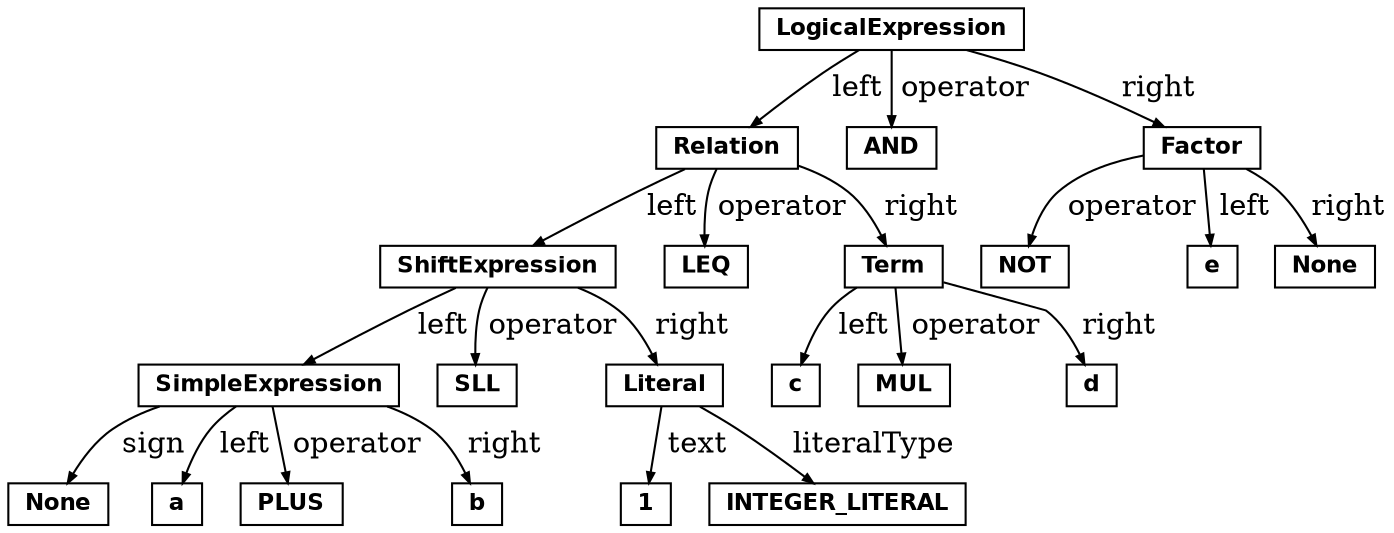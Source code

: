 digraph {
	graph [ dpi = 300 ];
	ordering=out;
	ranksep=.3;
	node [shape=box, fixedsize=false, fontsize=11, fontname="Helvetica-bold", width=.25, height=.25];
	edge [arrowsize=.5, color="black"]

	LogicalExpression;
	Relation;
	AND;
	Factor;
	ShiftExpression;
	LEQ;
	Term;
	NOT;
	e;
	None;
	SimpleExpression;
	SLL;
	Literal;
	c;
	MUL;
	d;
	sign [label="None"]
	a;
	PLUS;
	b;
	text [label="1"]
	INTEGER_LITERAL;

	LogicalExpression -> Relation [label=" left"]
	LogicalExpression -> AND [label=" operator"]
	LogicalExpression -> Factor [label=" right"]
	Relation -> ShiftExpression [label=" left"]
	Relation -> LEQ [label=" operator"]
	Relation -> Term [label=" right"]
	Factor -> NOT [label=" operator"]
	Factor -> e [label=" left"]
	Factor -> None [label=" right"]
	ShiftExpression -> SimpleExpression [label=" left"]
	ShiftExpression -> SLL [label=" operator"]
	ShiftExpression -> Literal [label=" right"]
	Term-> c [label=" left"]
	Term-> MUL [label=" operator"]
	Term-> d [label=" right"]
	SimpleExpression -> sign [label=" sign"]
	SimpleExpression -> a [label=" left"]
	SimpleExpression -> PLUS [label=" operator"]
	SimpleExpression -> b [label=" right"]
	Literal -> text [label=" text"]
	Literal -> INTEGER_LITERAL [label=" literalType"]
	
}